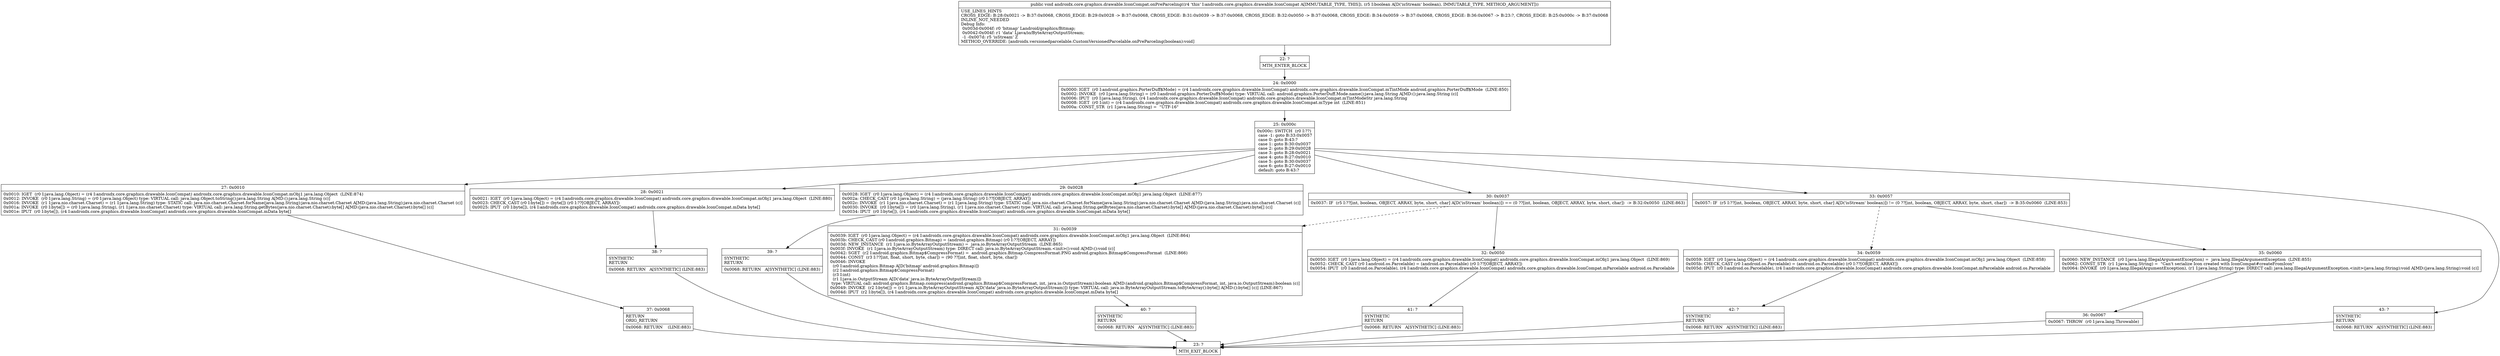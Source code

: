 digraph "CFG forandroidx.core.graphics.drawable.IconCompat.onPreParceling(Z)V" {
Node_22 [shape=record,label="{22\:\ ?|MTH_ENTER_BLOCK\l}"];
Node_24 [shape=record,label="{24\:\ 0x0000|0x0000: IGET  (r0 I:android.graphics.PorterDuff$Mode) = (r4 I:androidx.core.graphics.drawable.IconCompat) androidx.core.graphics.drawable.IconCompat.mTintMode android.graphics.PorterDuff$Mode  (LINE:850)\l0x0002: INVOKE  (r0 I:java.lang.String) = (r0 I:android.graphics.PorterDuff$Mode) type: VIRTUAL call: android.graphics.PorterDuff.Mode.name():java.lang.String A[MD:():java.lang.String (c)]\l0x0006: IPUT  (r0 I:java.lang.String), (r4 I:androidx.core.graphics.drawable.IconCompat) androidx.core.graphics.drawable.IconCompat.mTintModeStr java.lang.String \l0x0008: IGET  (r0 I:int) = (r4 I:androidx.core.graphics.drawable.IconCompat) androidx.core.graphics.drawable.IconCompat.mType int  (LINE:851)\l0x000a: CONST_STR  (r1 I:java.lang.String) =  \"UTF\-16\" \l}"];
Node_25 [shape=record,label="{25\:\ 0x000c|0x000c: SWITCH  (r0 I:??)\l case \-1: goto B:33:0x0057\l case 0: goto B:43:?\l case 1: goto B:30:0x0037\l case 2: goto B:29:0x0028\l case 3: goto B:28:0x0021\l case 4: goto B:27:0x0010\l case 5: goto B:30:0x0037\l case 6: goto B:27:0x0010\l default: goto B:43:? \l}"];
Node_27 [shape=record,label="{27\:\ 0x0010|0x0010: IGET  (r0 I:java.lang.Object) = (r4 I:androidx.core.graphics.drawable.IconCompat) androidx.core.graphics.drawable.IconCompat.mObj1 java.lang.Object  (LINE:874)\l0x0012: INVOKE  (r0 I:java.lang.String) = (r0 I:java.lang.Object) type: VIRTUAL call: java.lang.Object.toString():java.lang.String A[MD:():java.lang.String (c)]\l0x0016: INVOKE  (r1 I:java.nio.charset.Charset) = (r1 I:java.lang.String) type: STATIC call: java.nio.charset.Charset.forName(java.lang.String):java.nio.charset.Charset A[MD:(java.lang.String):java.nio.charset.Charset (c)]\l0x001a: INVOKE  (r0 I:byte[]) = (r0 I:java.lang.String), (r1 I:java.nio.charset.Charset) type: VIRTUAL call: java.lang.String.getBytes(java.nio.charset.Charset):byte[] A[MD:(java.nio.charset.Charset):byte[] (c)]\l0x001e: IPUT  (r0 I:byte[]), (r4 I:androidx.core.graphics.drawable.IconCompat) androidx.core.graphics.drawable.IconCompat.mData byte[] \l}"];
Node_37 [shape=record,label="{37\:\ 0x0068|RETURN\lORIG_RETURN\l|0x0068: RETURN    (LINE:883)\l}"];
Node_23 [shape=record,label="{23\:\ ?|MTH_EXIT_BLOCK\l}"];
Node_28 [shape=record,label="{28\:\ 0x0021|0x0021: IGET  (r0 I:java.lang.Object) = (r4 I:androidx.core.graphics.drawable.IconCompat) androidx.core.graphics.drawable.IconCompat.mObj1 java.lang.Object  (LINE:880)\l0x0023: CHECK_CAST (r0 I:byte[]) = (byte[]) (r0 I:??[OBJECT, ARRAY]) \l0x0025: IPUT  (r0 I:byte[]), (r4 I:androidx.core.graphics.drawable.IconCompat) androidx.core.graphics.drawable.IconCompat.mData byte[] \l}"];
Node_38 [shape=record,label="{38\:\ ?|SYNTHETIC\lRETURN\l|0x0068: RETURN   A[SYNTHETIC] (LINE:883)\l}"];
Node_29 [shape=record,label="{29\:\ 0x0028|0x0028: IGET  (r0 I:java.lang.Object) = (r4 I:androidx.core.graphics.drawable.IconCompat) androidx.core.graphics.drawable.IconCompat.mObj1 java.lang.Object  (LINE:877)\l0x002a: CHECK_CAST (r0 I:java.lang.String) = (java.lang.String) (r0 I:??[OBJECT, ARRAY]) \l0x002c: INVOKE  (r1 I:java.nio.charset.Charset) = (r1 I:java.lang.String) type: STATIC call: java.nio.charset.Charset.forName(java.lang.String):java.nio.charset.Charset A[MD:(java.lang.String):java.nio.charset.Charset (c)]\l0x0030: INVOKE  (r0 I:byte[]) = (r0 I:java.lang.String), (r1 I:java.nio.charset.Charset) type: VIRTUAL call: java.lang.String.getBytes(java.nio.charset.Charset):byte[] A[MD:(java.nio.charset.Charset):byte[] (c)]\l0x0034: IPUT  (r0 I:byte[]), (r4 I:androidx.core.graphics.drawable.IconCompat) androidx.core.graphics.drawable.IconCompat.mData byte[] \l}"];
Node_39 [shape=record,label="{39\:\ ?|SYNTHETIC\lRETURN\l|0x0068: RETURN   A[SYNTHETIC] (LINE:883)\l}"];
Node_30 [shape=record,label="{30\:\ 0x0037|0x0037: IF  (r5 I:??[int, boolean, OBJECT, ARRAY, byte, short, char] A[D('isStream' boolean)]) == (0 ??[int, boolean, OBJECT, ARRAY, byte, short, char])  \-\> B:32:0x0050  (LINE:863)\l}"];
Node_31 [shape=record,label="{31\:\ 0x0039|0x0039: IGET  (r0 I:java.lang.Object) = (r4 I:androidx.core.graphics.drawable.IconCompat) androidx.core.graphics.drawable.IconCompat.mObj1 java.lang.Object  (LINE:864)\l0x003b: CHECK_CAST (r0 I:android.graphics.Bitmap) = (android.graphics.Bitmap) (r0 I:??[OBJECT, ARRAY]) \l0x003d: NEW_INSTANCE  (r1 I:java.io.ByteArrayOutputStream) =  java.io.ByteArrayOutputStream  (LINE:865)\l0x003f: INVOKE  (r1 I:java.io.ByteArrayOutputStream) type: DIRECT call: java.io.ByteArrayOutputStream.\<init\>():void A[MD:():void (c)]\l0x0042: SGET  (r2 I:android.graphics.Bitmap$CompressFormat) =  android.graphics.Bitmap.CompressFormat.PNG android.graphics.Bitmap$CompressFormat  (LINE:866)\l0x0044: CONST  (r3 I:??[int, float, short, byte, char]) = (90 ??[int, float, short, byte, char]) \l0x0046: INVOKE  \l  (r0 I:android.graphics.Bitmap A[D('bitmap' android.graphics.Bitmap)])\l  (r2 I:android.graphics.Bitmap$CompressFormat)\l  (r3 I:int)\l  (r1 I:java.io.OutputStream A[D('data' java.io.ByteArrayOutputStream)])\l type: VIRTUAL call: android.graphics.Bitmap.compress(android.graphics.Bitmap$CompressFormat, int, java.io.OutputStream):boolean A[MD:(android.graphics.Bitmap$CompressFormat, int, java.io.OutputStream):boolean (c)]\l0x0049: INVOKE  (r2 I:byte[]) = (r1 I:java.io.ByteArrayOutputStream A[D('data' java.io.ByteArrayOutputStream)]) type: VIRTUAL call: java.io.ByteArrayOutputStream.toByteArray():byte[] A[MD:():byte[] (c)] (LINE:867)\l0x004d: IPUT  (r2 I:byte[]), (r4 I:androidx.core.graphics.drawable.IconCompat) androidx.core.graphics.drawable.IconCompat.mData byte[] \l}"];
Node_40 [shape=record,label="{40\:\ ?|SYNTHETIC\lRETURN\l|0x0068: RETURN   A[SYNTHETIC] (LINE:883)\l}"];
Node_32 [shape=record,label="{32\:\ 0x0050|0x0050: IGET  (r0 I:java.lang.Object) = (r4 I:androidx.core.graphics.drawable.IconCompat) androidx.core.graphics.drawable.IconCompat.mObj1 java.lang.Object  (LINE:869)\l0x0052: CHECK_CAST (r0 I:android.os.Parcelable) = (android.os.Parcelable) (r0 I:??[OBJECT, ARRAY]) \l0x0054: IPUT  (r0 I:android.os.Parcelable), (r4 I:androidx.core.graphics.drawable.IconCompat) androidx.core.graphics.drawable.IconCompat.mParcelable android.os.Parcelable \l}"];
Node_41 [shape=record,label="{41\:\ ?|SYNTHETIC\lRETURN\l|0x0068: RETURN   A[SYNTHETIC] (LINE:883)\l}"];
Node_33 [shape=record,label="{33\:\ 0x0057|0x0057: IF  (r5 I:??[int, boolean, OBJECT, ARRAY, byte, short, char] A[D('isStream' boolean)]) != (0 ??[int, boolean, OBJECT, ARRAY, byte, short, char])  \-\> B:35:0x0060  (LINE:853)\l}"];
Node_34 [shape=record,label="{34\:\ 0x0059|0x0059: IGET  (r0 I:java.lang.Object) = (r4 I:androidx.core.graphics.drawable.IconCompat) androidx.core.graphics.drawable.IconCompat.mObj1 java.lang.Object  (LINE:858)\l0x005b: CHECK_CAST (r0 I:android.os.Parcelable) = (android.os.Parcelable) (r0 I:??[OBJECT, ARRAY]) \l0x005d: IPUT  (r0 I:android.os.Parcelable), (r4 I:androidx.core.graphics.drawable.IconCompat) androidx.core.graphics.drawable.IconCompat.mParcelable android.os.Parcelable \l}"];
Node_42 [shape=record,label="{42\:\ ?|SYNTHETIC\lRETURN\l|0x0068: RETURN   A[SYNTHETIC] (LINE:883)\l}"];
Node_35 [shape=record,label="{35\:\ 0x0060|0x0060: NEW_INSTANCE  (r0 I:java.lang.IllegalArgumentException) =  java.lang.IllegalArgumentException  (LINE:855)\l0x0062: CONST_STR  (r1 I:java.lang.String) =  \"Can't serialize Icon created with IconCompat#createFromIcon\" \l0x0064: INVOKE  (r0 I:java.lang.IllegalArgumentException), (r1 I:java.lang.String) type: DIRECT call: java.lang.IllegalArgumentException.\<init\>(java.lang.String):void A[MD:(java.lang.String):void (c)]\l}"];
Node_36 [shape=record,label="{36\:\ 0x0067|0x0067: THROW  (r0 I:java.lang.Throwable) \l}"];
Node_43 [shape=record,label="{43\:\ ?|SYNTHETIC\lRETURN\l|0x0068: RETURN   A[SYNTHETIC] (LINE:883)\l}"];
MethodNode[shape=record,label="{public void androidx.core.graphics.drawable.IconCompat.onPreParceling((r4 'this' I:androidx.core.graphics.drawable.IconCompat A[IMMUTABLE_TYPE, THIS]), (r5 I:boolean A[D('isStream' boolean), IMMUTABLE_TYPE, METHOD_ARGUMENT]))  | USE_LINES_HINTS\lCROSS_EDGE: B:28:0x0021 \-\> B:37:0x0068, CROSS_EDGE: B:29:0x0028 \-\> B:37:0x0068, CROSS_EDGE: B:31:0x0039 \-\> B:37:0x0068, CROSS_EDGE: B:32:0x0050 \-\> B:37:0x0068, CROSS_EDGE: B:34:0x0059 \-\> B:37:0x0068, CROSS_EDGE: B:36:0x0067 \-\> B:23:?, CROSS_EDGE: B:25:0x000c \-\> B:37:0x0068\lINLINE_NOT_NEEDED\lDebug Info:\l  0x003d\-0x004f: r0 'bitmap' Landroid\/graphics\/Bitmap;\l  0x0042\-0x004f: r1 'data' Ljava\/io\/ByteArrayOutputStream;\l  \-1 \-0x007d: r5 'isStream' Z\lMETHOD_OVERRIDE: [androidx.versionedparcelable.CustomVersionedParcelable.onPreParceling(boolean):void]\l}"];
MethodNode -> Node_22;Node_22 -> Node_24;
Node_24 -> Node_25;
Node_25 -> Node_27;
Node_25 -> Node_28;
Node_25 -> Node_29;
Node_25 -> Node_30;
Node_25 -> Node_33;
Node_25 -> Node_43;
Node_27 -> Node_37;
Node_37 -> Node_23;
Node_28 -> Node_38;
Node_38 -> Node_23;
Node_29 -> Node_39;
Node_39 -> Node_23;
Node_30 -> Node_31[style=dashed];
Node_30 -> Node_32;
Node_31 -> Node_40;
Node_40 -> Node_23;
Node_32 -> Node_41;
Node_41 -> Node_23;
Node_33 -> Node_34[style=dashed];
Node_33 -> Node_35;
Node_34 -> Node_42;
Node_42 -> Node_23;
Node_35 -> Node_36;
Node_36 -> Node_23;
Node_43 -> Node_23;
}

